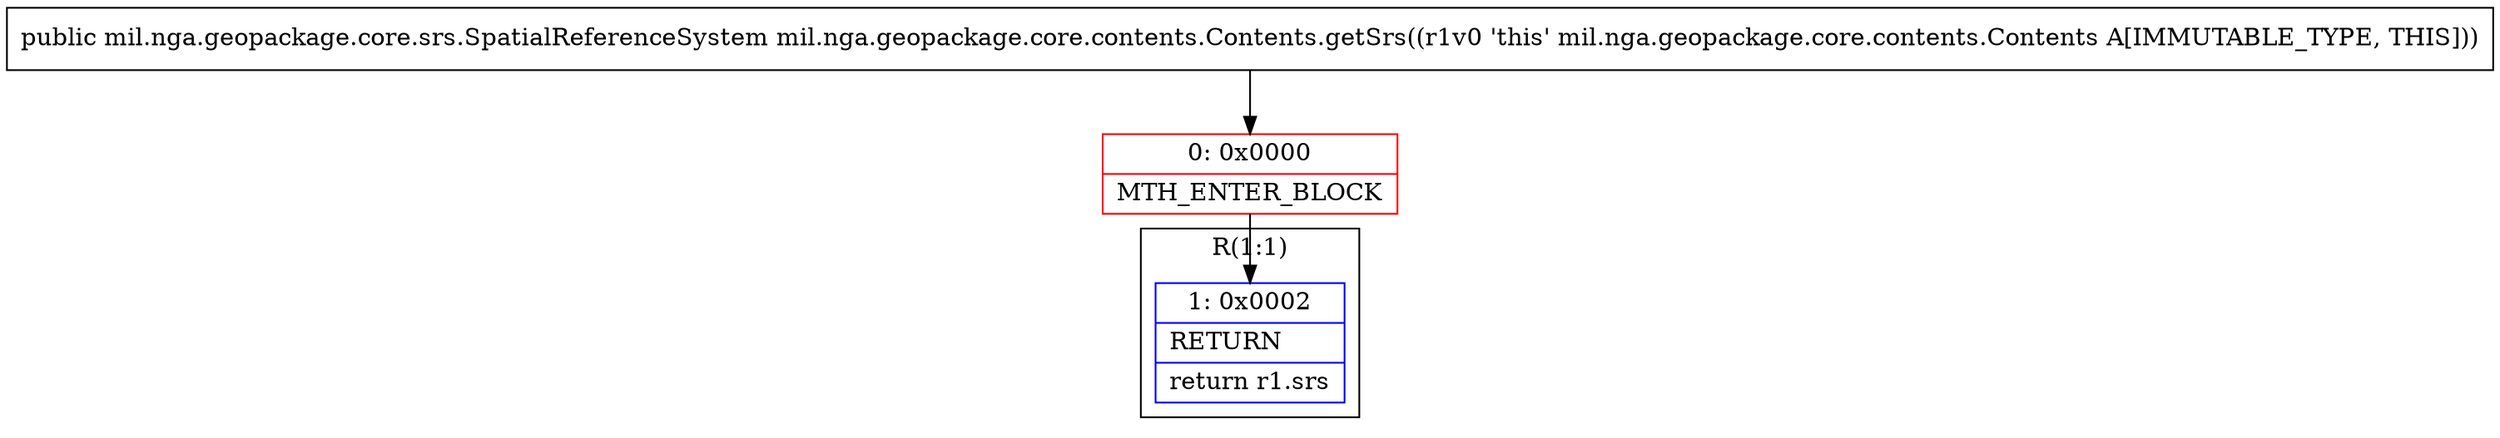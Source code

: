 digraph "CFG formil.nga.geopackage.core.contents.Contents.getSrs()Lmil\/nga\/geopackage\/core\/srs\/SpatialReferenceSystem;" {
subgraph cluster_Region_47046445 {
label = "R(1:1)";
node [shape=record,color=blue];
Node_1 [shape=record,label="{1\:\ 0x0002|RETURN\l|return r1.srs\l}"];
}
Node_0 [shape=record,color=red,label="{0\:\ 0x0000|MTH_ENTER_BLOCK\l}"];
MethodNode[shape=record,label="{public mil.nga.geopackage.core.srs.SpatialReferenceSystem mil.nga.geopackage.core.contents.Contents.getSrs((r1v0 'this' mil.nga.geopackage.core.contents.Contents A[IMMUTABLE_TYPE, THIS])) }"];
MethodNode -> Node_0;
Node_0 -> Node_1;
}

